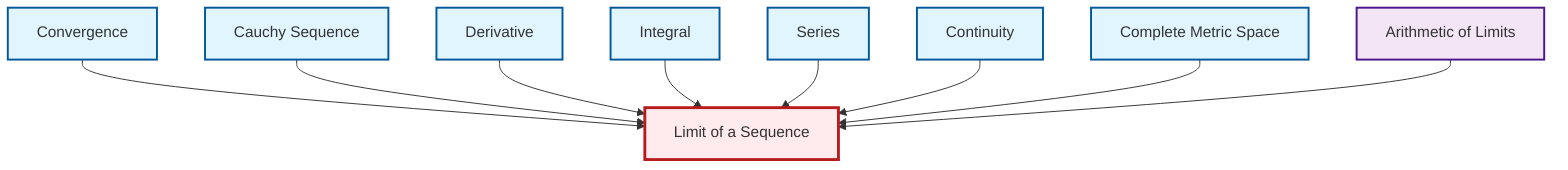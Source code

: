 graph TD
    classDef definition fill:#e1f5fe,stroke:#01579b,stroke-width:2px
    classDef theorem fill:#f3e5f5,stroke:#4a148c,stroke-width:2px
    classDef axiom fill:#fff3e0,stroke:#e65100,stroke-width:2px
    classDef example fill:#e8f5e9,stroke:#1b5e20,stroke-width:2px
    classDef current fill:#ffebee,stroke:#b71c1c,stroke-width:3px
    def-complete-metric-space["Complete Metric Space"]:::definition
    def-series["Series"]:::definition
    thm-limit-arithmetic["Arithmetic of Limits"]:::theorem
    def-convergence["Convergence"]:::definition
    def-derivative["Derivative"]:::definition
    def-continuity["Continuity"]:::definition
    def-limit["Limit of a Sequence"]:::definition
    def-cauchy-sequence["Cauchy Sequence"]:::definition
    def-integral["Integral"]:::definition
    def-convergence --> def-limit
    def-cauchy-sequence --> def-limit
    def-derivative --> def-limit
    def-integral --> def-limit
    def-series --> def-limit
    def-continuity --> def-limit
    def-complete-metric-space --> def-limit
    thm-limit-arithmetic --> def-limit
    class def-limit current